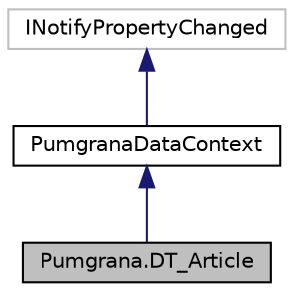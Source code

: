 digraph "Pumgrana.DT_Article"
{
  edge [fontname="Helvetica",fontsize="10",labelfontname="Helvetica",labelfontsize="10"];
  node [fontname="Helvetica",fontsize="10",shape=record];
  Node1 [label="Pumgrana.DT_Article",height=0.2,width=0.4,color="black", fillcolor="grey75", style="filled" fontcolor="black"];
  Node2 -> Node1 [dir="back",color="midnightblue",fontsize="10",style="solid"];
  Node2 [label="PumgranaDataContext",height=0.2,width=0.4,color="black", fillcolor="white", style="filled",URL="$class_pumgrana_1_1_pumgrana_data_context.html"];
  Node3 -> Node2 [dir="back",color="midnightblue",fontsize="10",style="solid"];
  Node3 [label="INotifyPropertyChanged",height=0.2,width=0.4,color="grey75", fillcolor="white", style="filled"];
}
